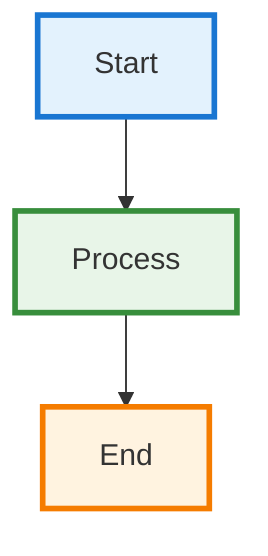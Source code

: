 %% Simple Test Diagram
graph TB
    A[Start] --> B[Process]
    B --> C[End]
    
    style A fill:#E3F2FD,stroke:#1976D2,stroke-width:3px
    style B fill:#E8F5E8,stroke:#388E3C,stroke-width:3px
    style C fill:#FFF3E0,stroke:#F57C00,stroke-width:3px